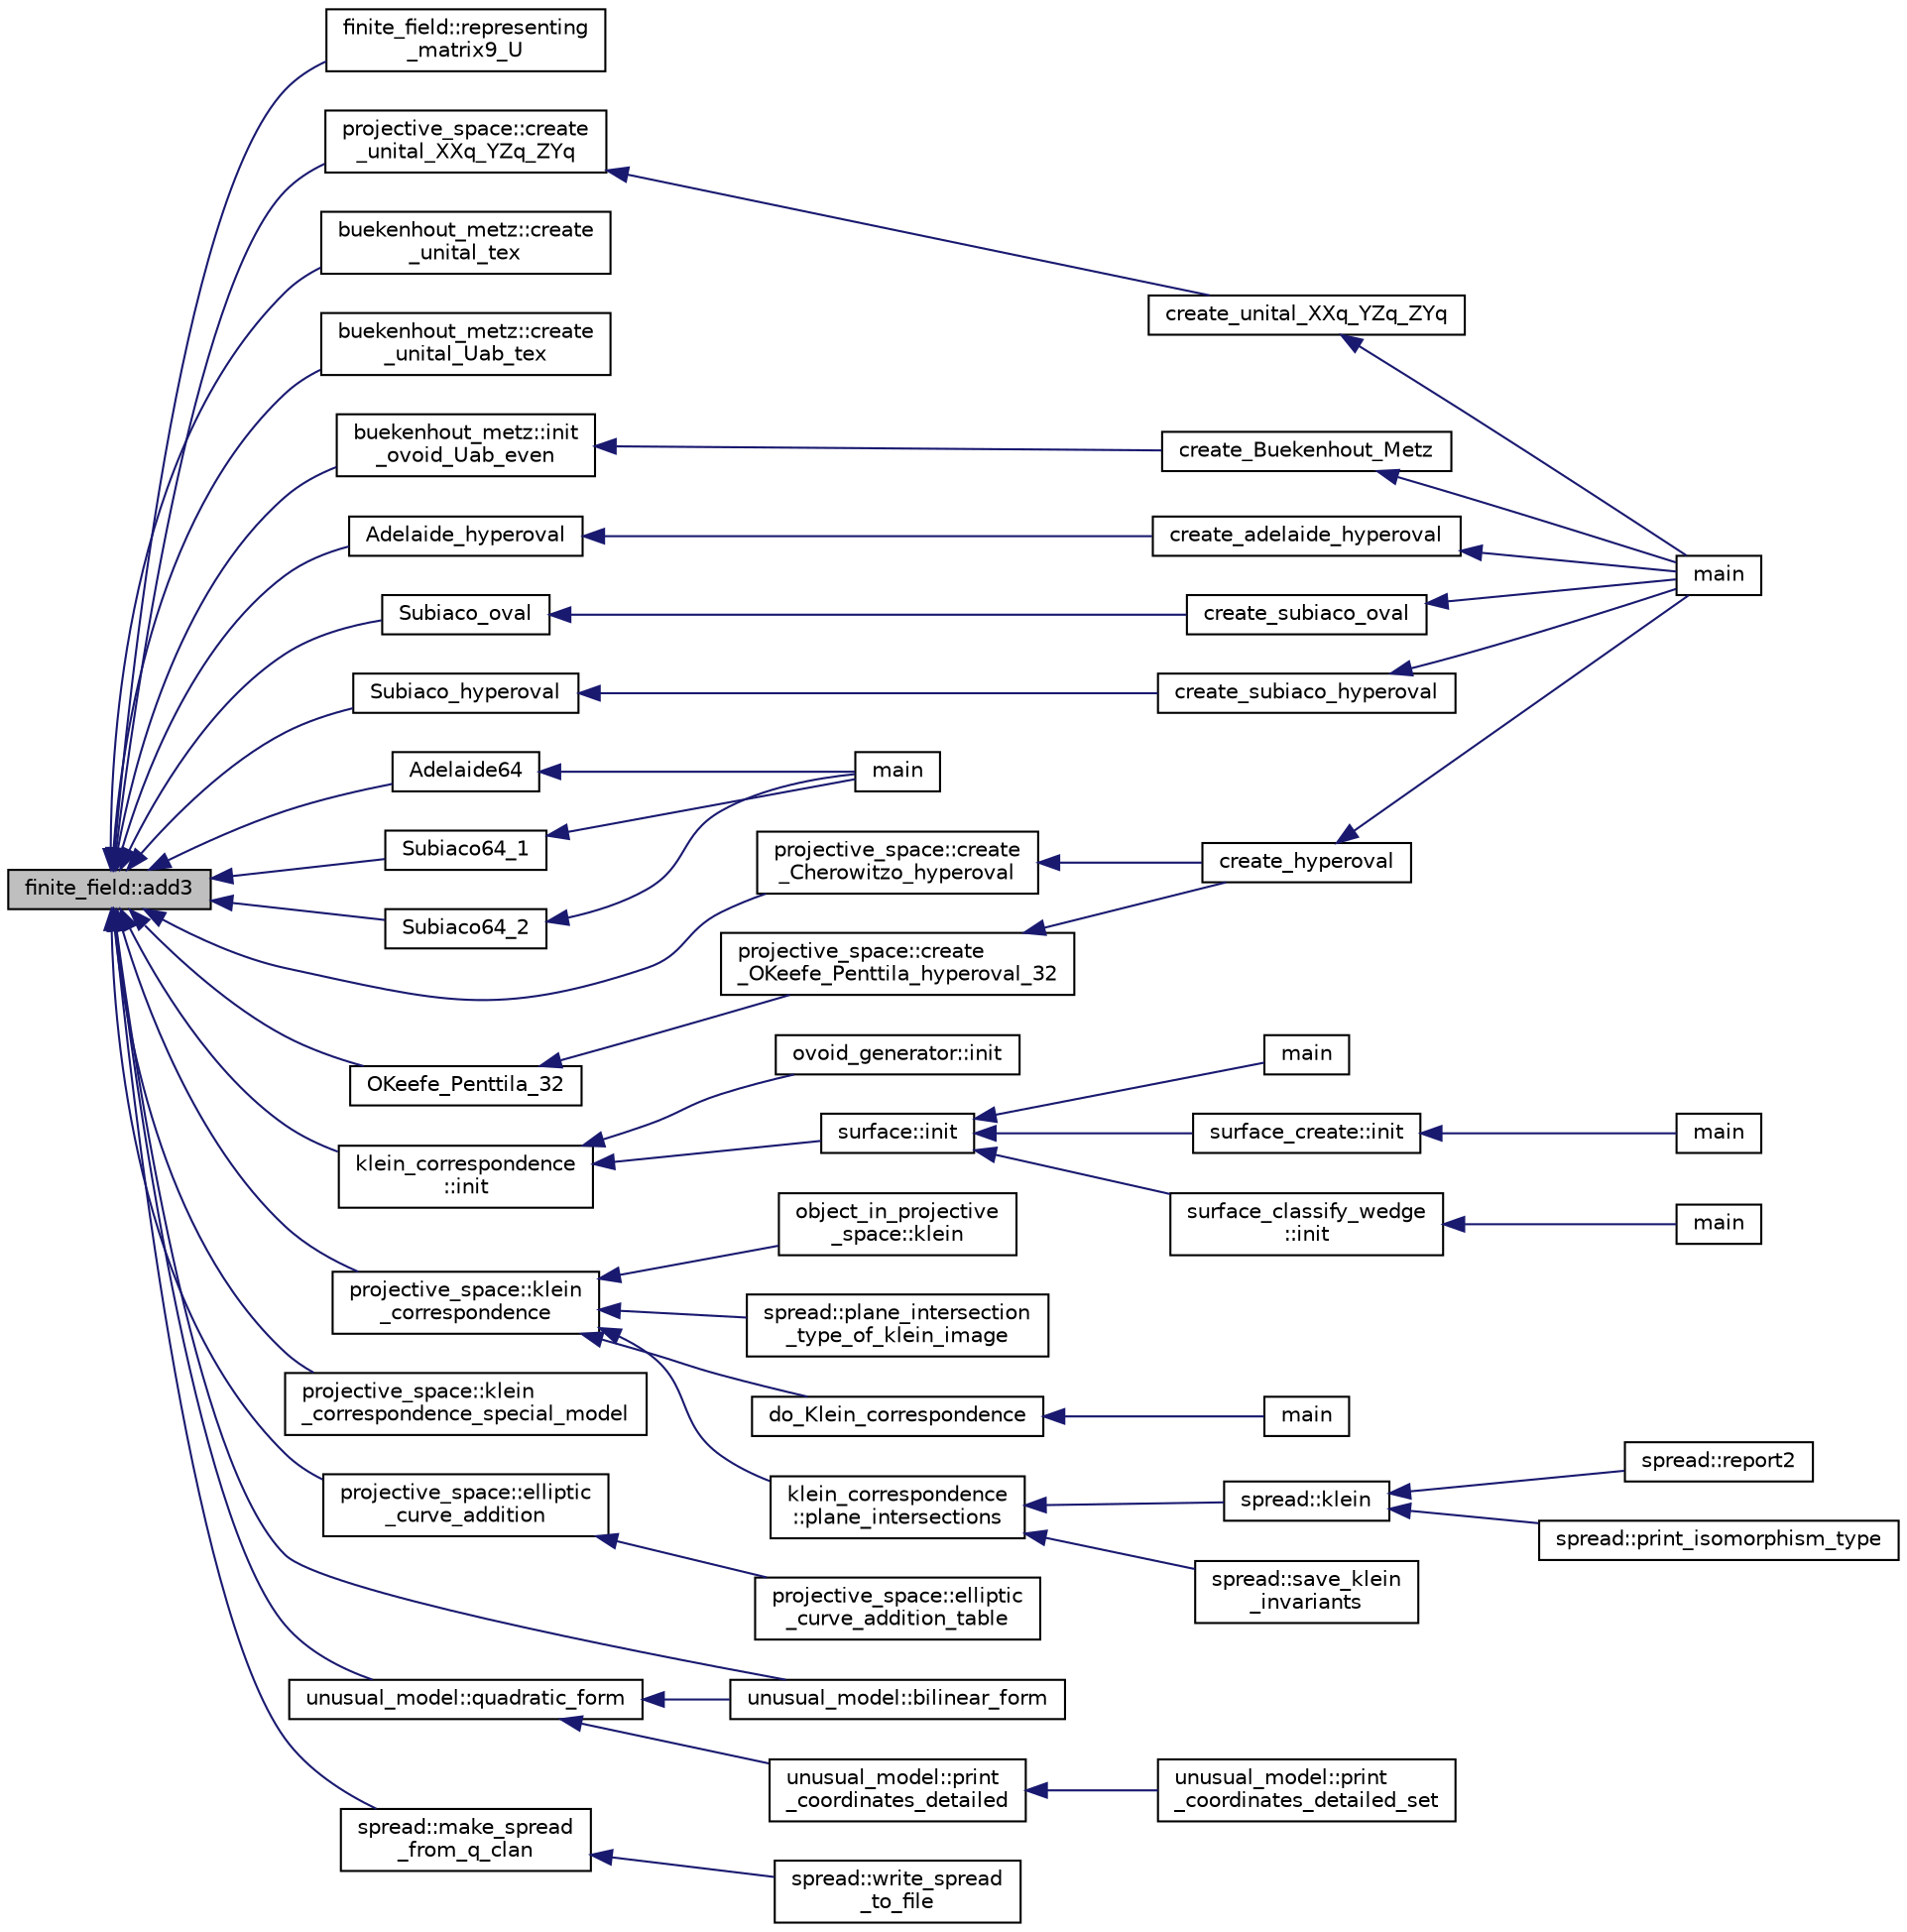 digraph "finite_field::add3"
{
  edge [fontname="Helvetica",fontsize="10",labelfontname="Helvetica",labelfontsize="10"];
  node [fontname="Helvetica",fontsize="10",shape=record];
  rankdir="LR";
  Node1020 [label="finite_field::add3",height=0.2,width=0.4,color="black", fillcolor="grey75", style="filled", fontcolor="black"];
  Node1020 -> Node1021 [dir="back",color="midnightblue",fontsize="10",style="solid",fontname="Helvetica"];
  Node1021 [label="finite_field::representing\l_matrix9_U",height=0.2,width=0.4,color="black", fillcolor="white", style="filled",URL="$df/d5a/classfinite__field.html#a71554021c854e73fbe656c96cfe48ede"];
  Node1020 -> Node1022 [dir="back",color="midnightblue",fontsize="10",style="solid",fontname="Helvetica"];
  Node1022 [label="buekenhout_metz::init\l_ovoid_Uab_even",height=0.2,width=0.4,color="black", fillcolor="white", style="filled",URL="$d8/d98/classbuekenhout__metz.html#ae2add9715f3b70bfb635fdb8d33bfa71"];
  Node1022 -> Node1023 [dir="back",color="midnightblue",fontsize="10",style="solid",fontname="Helvetica"];
  Node1023 [label="create_Buekenhout_Metz",height=0.2,width=0.4,color="black", fillcolor="white", style="filled",URL="$df/d74/tl__geometry_8h.html#a78309855776389326c2be56b2c5c1f0c"];
  Node1023 -> Node1024 [dir="back",color="midnightblue",fontsize="10",style="solid",fontname="Helvetica"];
  Node1024 [label="main",height=0.2,width=0.4,color="black", fillcolor="white", style="filled",URL="$d4/d6e/make__something_8_c.html#a217dbf8b442f20279ea00b898af96f52"];
  Node1020 -> Node1025 [dir="back",color="midnightblue",fontsize="10",style="solid",fontname="Helvetica"];
  Node1025 [label="buekenhout_metz::create\l_unital_tex",height=0.2,width=0.4,color="black", fillcolor="white", style="filled",URL="$d8/d98/classbuekenhout__metz.html#a6c44e4063100cf3255f2e67326a33934"];
  Node1020 -> Node1026 [dir="back",color="midnightblue",fontsize="10",style="solid",fontname="Helvetica"];
  Node1026 [label="buekenhout_metz::create\l_unital_Uab_tex",height=0.2,width=0.4,color="black", fillcolor="white", style="filled",URL="$d8/d98/classbuekenhout__metz.html#aa293e5c9781709f5bfcd4185481eced5"];
  Node1020 -> Node1027 [dir="back",color="midnightblue",fontsize="10",style="solid",fontname="Helvetica"];
  Node1027 [label="Adelaide_hyperoval",height=0.2,width=0.4,color="black", fillcolor="white", style="filled",URL="$d4/d67/geometry_8h.html#acca8a45187a8ab1f6adc350194f17b87"];
  Node1027 -> Node1028 [dir="back",color="midnightblue",fontsize="10",style="solid",fontname="Helvetica"];
  Node1028 [label="create_adelaide_hyperoval",height=0.2,width=0.4,color="black", fillcolor="white", style="filled",URL="$d4/d67/geometry_8h.html#a41338850be38f5d911fa48d2d175a5c8"];
  Node1028 -> Node1024 [dir="back",color="midnightblue",fontsize="10",style="solid",fontname="Helvetica"];
  Node1020 -> Node1029 [dir="back",color="midnightblue",fontsize="10",style="solid",fontname="Helvetica"];
  Node1029 [label="Subiaco_oval",height=0.2,width=0.4,color="black", fillcolor="white", style="filled",URL="$d4/d67/geometry_8h.html#aad60d8b485bc6d324431f2ee7a543cb1"];
  Node1029 -> Node1030 [dir="back",color="midnightblue",fontsize="10",style="solid",fontname="Helvetica"];
  Node1030 [label="create_subiaco_oval",height=0.2,width=0.4,color="black", fillcolor="white", style="filled",URL="$d4/d67/geometry_8h.html#a58a97d4dbddd89fd0b8fb187879970d3"];
  Node1030 -> Node1024 [dir="back",color="midnightblue",fontsize="10",style="solid",fontname="Helvetica"];
  Node1020 -> Node1031 [dir="back",color="midnightblue",fontsize="10",style="solid",fontname="Helvetica"];
  Node1031 [label="Subiaco_hyperoval",height=0.2,width=0.4,color="black", fillcolor="white", style="filled",URL="$d4/d67/geometry_8h.html#a7653c4fab644da8c6527a23977f3670f"];
  Node1031 -> Node1032 [dir="back",color="midnightblue",fontsize="10",style="solid",fontname="Helvetica"];
  Node1032 [label="create_subiaco_hyperoval",height=0.2,width=0.4,color="black", fillcolor="white", style="filled",URL="$d4/d67/geometry_8h.html#ae5503f90cbc88ad9557ff4baa622b360"];
  Node1032 -> Node1024 [dir="back",color="midnightblue",fontsize="10",style="solid",fontname="Helvetica"];
  Node1020 -> Node1033 [dir="back",color="midnightblue",fontsize="10",style="solid",fontname="Helvetica"];
  Node1033 [label="OKeefe_Penttila_32",height=0.2,width=0.4,color="black", fillcolor="white", style="filled",URL="$d4/d67/geometry_8h.html#a30ac3b374e7cac53bd723d0826457ddf"];
  Node1033 -> Node1034 [dir="back",color="midnightblue",fontsize="10",style="solid",fontname="Helvetica"];
  Node1034 [label="projective_space::create\l_OKeefe_Penttila_hyperoval_32",height=0.2,width=0.4,color="black", fillcolor="white", style="filled",URL="$d2/d17/classprojective__space.html#a4d9a5bb0a19db29dfe77bb3f9f1b8df2"];
  Node1034 -> Node1035 [dir="back",color="midnightblue",fontsize="10",style="solid",fontname="Helvetica"];
  Node1035 [label="create_hyperoval",height=0.2,width=0.4,color="black", fillcolor="white", style="filled",URL="$d4/d67/geometry_8h.html#aa0b78acc7f3d88e13dc991dbd9c37331"];
  Node1035 -> Node1024 [dir="back",color="midnightblue",fontsize="10",style="solid",fontname="Helvetica"];
  Node1020 -> Node1036 [dir="back",color="midnightblue",fontsize="10",style="solid",fontname="Helvetica"];
  Node1036 [label="Subiaco64_1",height=0.2,width=0.4,color="black", fillcolor="white", style="filled",URL="$d4/d67/geometry_8h.html#a81c9d625873c33beaca31140fa4f05a1"];
  Node1036 -> Node1037 [dir="back",color="midnightblue",fontsize="10",style="solid",fontname="Helvetica"];
  Node1037 [label="main",height=0.2,width=0.4,color="black", fillcolor="white", style="filled",URL="$db/d67/test__hyperoval_8_c.html#a3c04138a5bfe5d72780bb7e82a18e627"];
  Node1020 -> Node1038 [dir="back",color="midnightblue",fontsize="10",style="solid",fontname="Helvetica"];
  Node1038 [label="Subiaco64_2",height=0.2,width=0.4,color="black", fillcolor="white", style="filled",URL="$d4/d67/geometry_8h.html#ad202720f26f6d2acbfa564b995e612ee"];
  Node1038 -> Node1037 [dir="back",color="midnightblue",fontsize="10",style="solid",fontname="Helvetica"];
  Node1020 -> Node1039 [dir="back",color="midnightblue",fontsize="10",style="solid",fontname="Helvetica"];
  Node1039 [label="Adelaide64",height=0.2,width=0.4,color="black", fillcolor="white", style="filled",URL="$d4/d67/geometry_8h.html#a8023439df602275a5ac0e2b51eb61523"];
  Node1039 -> Node1037 [dir="back",color="midnightblue",fontsize="10",style="solid",fontname="Helvetica"];
  Node1020 -> Node1040 [dir="back",color="midnightblue",fontsize="10",style="solid",fontname="Helvetica"];
  Node1040 [label="klein_correspondence\l::init",height=0.2,width=0.4,color="black", fillcolor="white", style="filled",URL="$d7/d99/classklein__correspondence.html#a9f555dc65174ab66579e1118bd9b4ca0"];
  Node1040 -> Node1041 [dir="back",color="midnightblue",fontsize="10",style="solid",fontname="Helvetica"];
  Node1041 [label="ovoid_generator::init",height=0.2,width=0.4,color="black", fillcolor="white", style="filled",URL="$d3/daf/classovoid__generator.html#a44d90a4751554076f432f35089a964c2"];
  Node1040 -> Node1042 [dir="back",color="midnightblue",fontsize="10",style="solid",fontname="Helvetica"];
  Node1042 [label="surface::init",height=0.2,width=0.4,color="black", fillcolor="white", style="filled",URL="$d5/d88/classsurface.html#a90570b0ca6ab02988159f2c40cb27308"];
  Node1042 -> Node1043 [dir="back",color="midnightblue",fontsize="10",style="solid",fontname="Helvetica"];
  Node1043 [label="main",height=0.2,width=0.4,color="black", fillcolor="white", style="filled",URL="$d6/dc3/arc__lifting__main_8_c.html#a217dbf8b442f20279ea00b898af96f52"];
  Node1042 -> Node1044 [dir="back",color="midnightblue",fontsize="10",style="solid",fontname="Helvetica"];
  Node1044 [label="surface_classify_wedge\l::init",height=0.2,width=0.4,color="black", fillcolor="white", style="filled",URL="$d7/d5c/classsurface__classify__wedge.html#a43302106663b307aa8274a5112a7010a"];
  Node1044 -> Node1045 [dir="back",color="midnightblue",fontsize="10",style="solid",fontname="Helvetica"];
  Node1045 [label="main",height=0.2,width=0.4,color="black", fillcolor="white", style="filled",URL="$df/df8/surface__classify_8_c.html#a217dbf8b442f20279ea00b898af96f52"];
  Node1042 -> Node1046 [dir="back",color="midnightblue",fontsize="10",style="solid",fontname="Helvetica"];
  Node1046 [label="surface_create::init",height=0.2,width=0.4,color="black", fillcolor="white", style="filled",URL="$de/da4/classsurface__create.html#ab0db5c12825f778e3caf8aa4da02eb06"];
  Node1046 -> Node1047 [dir="back",color="midnightblue",fontsize="10",style="solid",fontname="Helvetica"];
  Node1047 [label="main",height=0.2,width=0.4,color="black", fillcolor="white", style="filled",URL="$d2/dfa/create__surface__main_8_c.html#a217dbf8b442f20279ea00b898af96f52"];
  Node1020 -> Node1048 [dir="back",color="midnightblue",fontsize="10",style="solid",fontname="Helvetica"];
  Node1048 [label="projective_space::create\l_Cherowitzo_hyperoval",height=0.2,width=0.4,color="black", fillcolor="white", style="filled",URL="$d2/d17/classprojective__space.html#a6301b003d406b0917651ed0f27e9b17b"];
  Node1048 -> Node1035 [dir="back",color="midnightblue",fontsize="10",style="solid",fontname="Helvetica"];
  Node1020 -> Node1049 [dir="back",color="midnightblue",fontsize="10",style="solid",fontname="Helvetica"];
  Node1049 [label="projective_space::create\l_unital_XXq_YZq_ZYq",height=0.2,width=0.4,color="black", fillcolor="white", style="filled",URL="$d2/d17/classprojective__space.html#ab2caba5024959bb9db75d3cb711c2f30"];
  Node1049 -> Node1050 [dir="back",color="midnightblue",fontsize="10",style="solid",fontname="Helvetica"];
  Node1050 [label="create_unital_XXq_YZq_ZYq",height=0.2,width=0.4,color="black", fillcolor="white", style="filled",URL="$d4/d67/geometry_8h.html#a8b16f0c0b62f3ad69a4f09074cb48866"];
  Node1050 -> Node1024 [dir="back",color="midnightblue",fontsize="10",style="solid",fontname="Helvetica"];
  Node1020 -> Node1051 [dir="back",color="midnightblue",fontsize="10",style="solid",fontname="Helvetica"];
  Node1051 [label="projective_space::klein\l_correspondence",height=0.2,width=0.4,color="black", fillcolor="white", style="filled",URL="$d2/d17/classprojective__space.html#a2712ead7fd87ca75ac227a8ade786508"];
  Node1051 -> Node1052 [dir="back",color="midnightblue",fontsize="10",style="solid",fontname="Helvetica"];
  Node1052 [label="do_Klein_correspondence",height=0.2,width=0.4,color="black", fillcolor="white", style="filled",URL="$d4/d67/geometry_8h.html#aa91902d79964fdd71e53be264387b285"];
  Node1052 -> Node1053 [dir="back",color="midnightblue",fontsize="10",style="solid",fontname="Helvetica"];
  Node1053 [label="main",height=0.2,width=0.4,color="black", fillcolor="white", style="filled",URL="$d0/d2f/process_8_c.html#a3c04138a5bfe5d72780bb7e82a18e627"];
  Node1051 -> Node1054 [dir="back",color="midnightblue",fontsize="10",style="solid",fontname="Helvetica"];
  Node1054 [label="klein_correspondence\l::plane_intersections",height=0.2,width=0.4,color="black", fillcolor="white", style="filled",URL="$d7/d99/classklein__correspondence.html#a561aa0d3a66d19a10f9945561a5880b5"];
  Node1054 -> Node1055 [dir="back",color="midnightblue",fontsize="10",style="solid",fontname="Helvetica"];
  Node1055 [label="spread::save_klein\l_invariants",height=0.2,width=0.4,color="black", fillcolor="white", style="filled",URL="$da/dc1/classspread.html#af3b0d52e28dec3d6b495e79fcee88a29"];
  Node1054 -> Node1056 [dir="back",color="midnightblue",fontsize="10",style="solid",fontname="Helvetica"];
  Node1056 [label="spread::klein",height=0.2,width=0.4,color="black", fillcolor="white", style="filled",URL="$da/dc1/classspread.html#a5deb643e8dd301ca92d96d409e85c6aa"];
  Node1056 -> Node1057 [dir="back",color="midnightblue",fontsize="10",style="solid",fontname="Helvetica"];
  Node1057 [label="spread::print_isomorphism_type",height=0.2,width=0.4,color="black", fillcolor="white", style="filled",URL="$da/dc1/classspread.html#ac00cfa228f832076e6e5d81319828fa7"];
  Node1056 -> Node1058 [dir="back",color="midnightblue",fontsize="10",style="solid",fontname="Helvetica"];
  Node1058 [label="spread::report2",height=0.2,width=0.4,color="black", fillcolor="white", style="filled",URL="$da/dc1/classspread.html#a543a79e4e7306af291584f53dacbfdd8"];
  Node1051 -> Node1059 [dir="back",color="midnightblue",fontsize="10",style="solid",fontname="Helvetica"];
  Node1059 [label="object_in_projective\l_space::klein",height=0.2,width=0.4,color="black", fillcolor="white", style="filled",URL="$d7/d08/classobject__in__projective__space.html#a5b8beb58d83a6c274b2b8bd2c4e176c1"];
  Node1051 -> Node1060 [dir="back",color="midnightblue",fontsize="10",style="solid",fontname="Helvetica"];
  Node1060 [label="spread::plane_intersection\l_type_of_klein_image",height=0.2,width=0.4,color="black", fillcolor="white", style="filled",URL="$da/dc1/classspread.html#af24965c92b11f083efef562901770e17"];
  Node1020 -> Node1061 [dir="back",color="midnightblue",fontsize="10",style="solid",fontname="Helvetica"];
  Node1061 [label="projective_space::klein\l_correspondence_special_model",height=0.2,width=0.4,color="black", fillcolor="white", style="filled",URL="$d2/d17/classprojective__space.html#a0460ef9dd2799f85fee962d142d20eea"];
  Node1020 -> Node1062 [dir="back",color="midnightblue",fontsize="10",style="solid",fontname="Helvetica"];
  Node1062 [label="projective_space::elliptic\l_curve_addition",height=0.2,width=0.4,color="black", fillcolor="white", style="filled",URL="$d2/d17/classprojective__space.html#a8467d469b4b77005ddb537766a0818a4"];
  Node1062 -> Node1063 [dir="back",color="midnightblue",fontsize="10",style="solid",fontname="Helvetica"];
  Node1063 [label="projective_space::elliptic\l_curve_addition_table",height=0.2,width=0.4,color="black", fillcolor="white", style="filled",URL="$d2/d17/classprojective__space.html#adb3ed668723c9509c7033fdf92a5831b"];
  Node1020 -> Node1064 [dir="back",color="midnightblue",fontsize="10",style="solid",fontname="Helvetica"];
  Node1064 [label="unusual_model::quadratic_form",height=0.2,width=0.4,color="black", fillcolor="white", style="filled",URL="$dc/d50/classunusual__model.html#ac7ab7b2188e8fa92768a878a726fbf9a"];
  Node1064 -> Node1065 [dir="back",color="midnightblue",fontsize="10",style="solid",fontname="Helvetica"];
  Node1065 [label="unusual_model::bilinear_form",height=0.2,width=0.4,color="black", fillcolor="white", style="filled",URL="$dc/d50/classunusual__model.html#a85eb45f85b0277a8da6743792f0ef053"];
  Node1064 -> Node1066 [dir="back",color="midnightblue",fontsize="10",style="solid",fontname="Helvetica"];
  Node1066 [label="unusual_model::print\l_coordinates_detailed",height=0.2,width=0.4,color="black", fillcolor="white", style="filled",URL="$dc/d50/classunusual__model.html#a0c4ba0e0f35a1220693020cf318e9f75"];
  Node1066 -> Node1067 [dir="back",color="midnightblue",fontsize="10",style="solid",fontname="Helvetica"];
  Node1067 [label="unusual_model::print\l_coordinates_detailed_set",height=0.2,width=0.4,color="black", fillcolor="white", style="filled",URL="$dc/d50/classunusual__model.html#a42a0d371727666bc006fc29d804c8d56"];
  Node1020 -> Node1065 [dir="back",color="midnightblue",fontsize="10",style="solid",fontname="Helvetica"];
  Node1020 -> Node1068 [dir="back",color="midnightblue",fontsize="10",style="solid",fontname="Helvetica"];
  Node1068 [label="spread::make_spread\l_from_q_clan",height=0.2,width=0.4,color="black", fillcolor="white", style="filled",URL="$da/dc1/classspread.html#a3dcf930f3e0d9ebdead688a37cddd967"];
  Node1068 -> Node1069 [dir="back",color="midnightblue",fontsize="10",style="solid",fontname="Helvetica"];
  Node1069 [label="spread::write_spread\l_to_file",height=0.2,width=0.4,color="black", fillcolor="white", style="filled",URL="$da/dc1/classspread.html#a9f95558308c8dc53f5fa50a82ddacf0b"];
}
